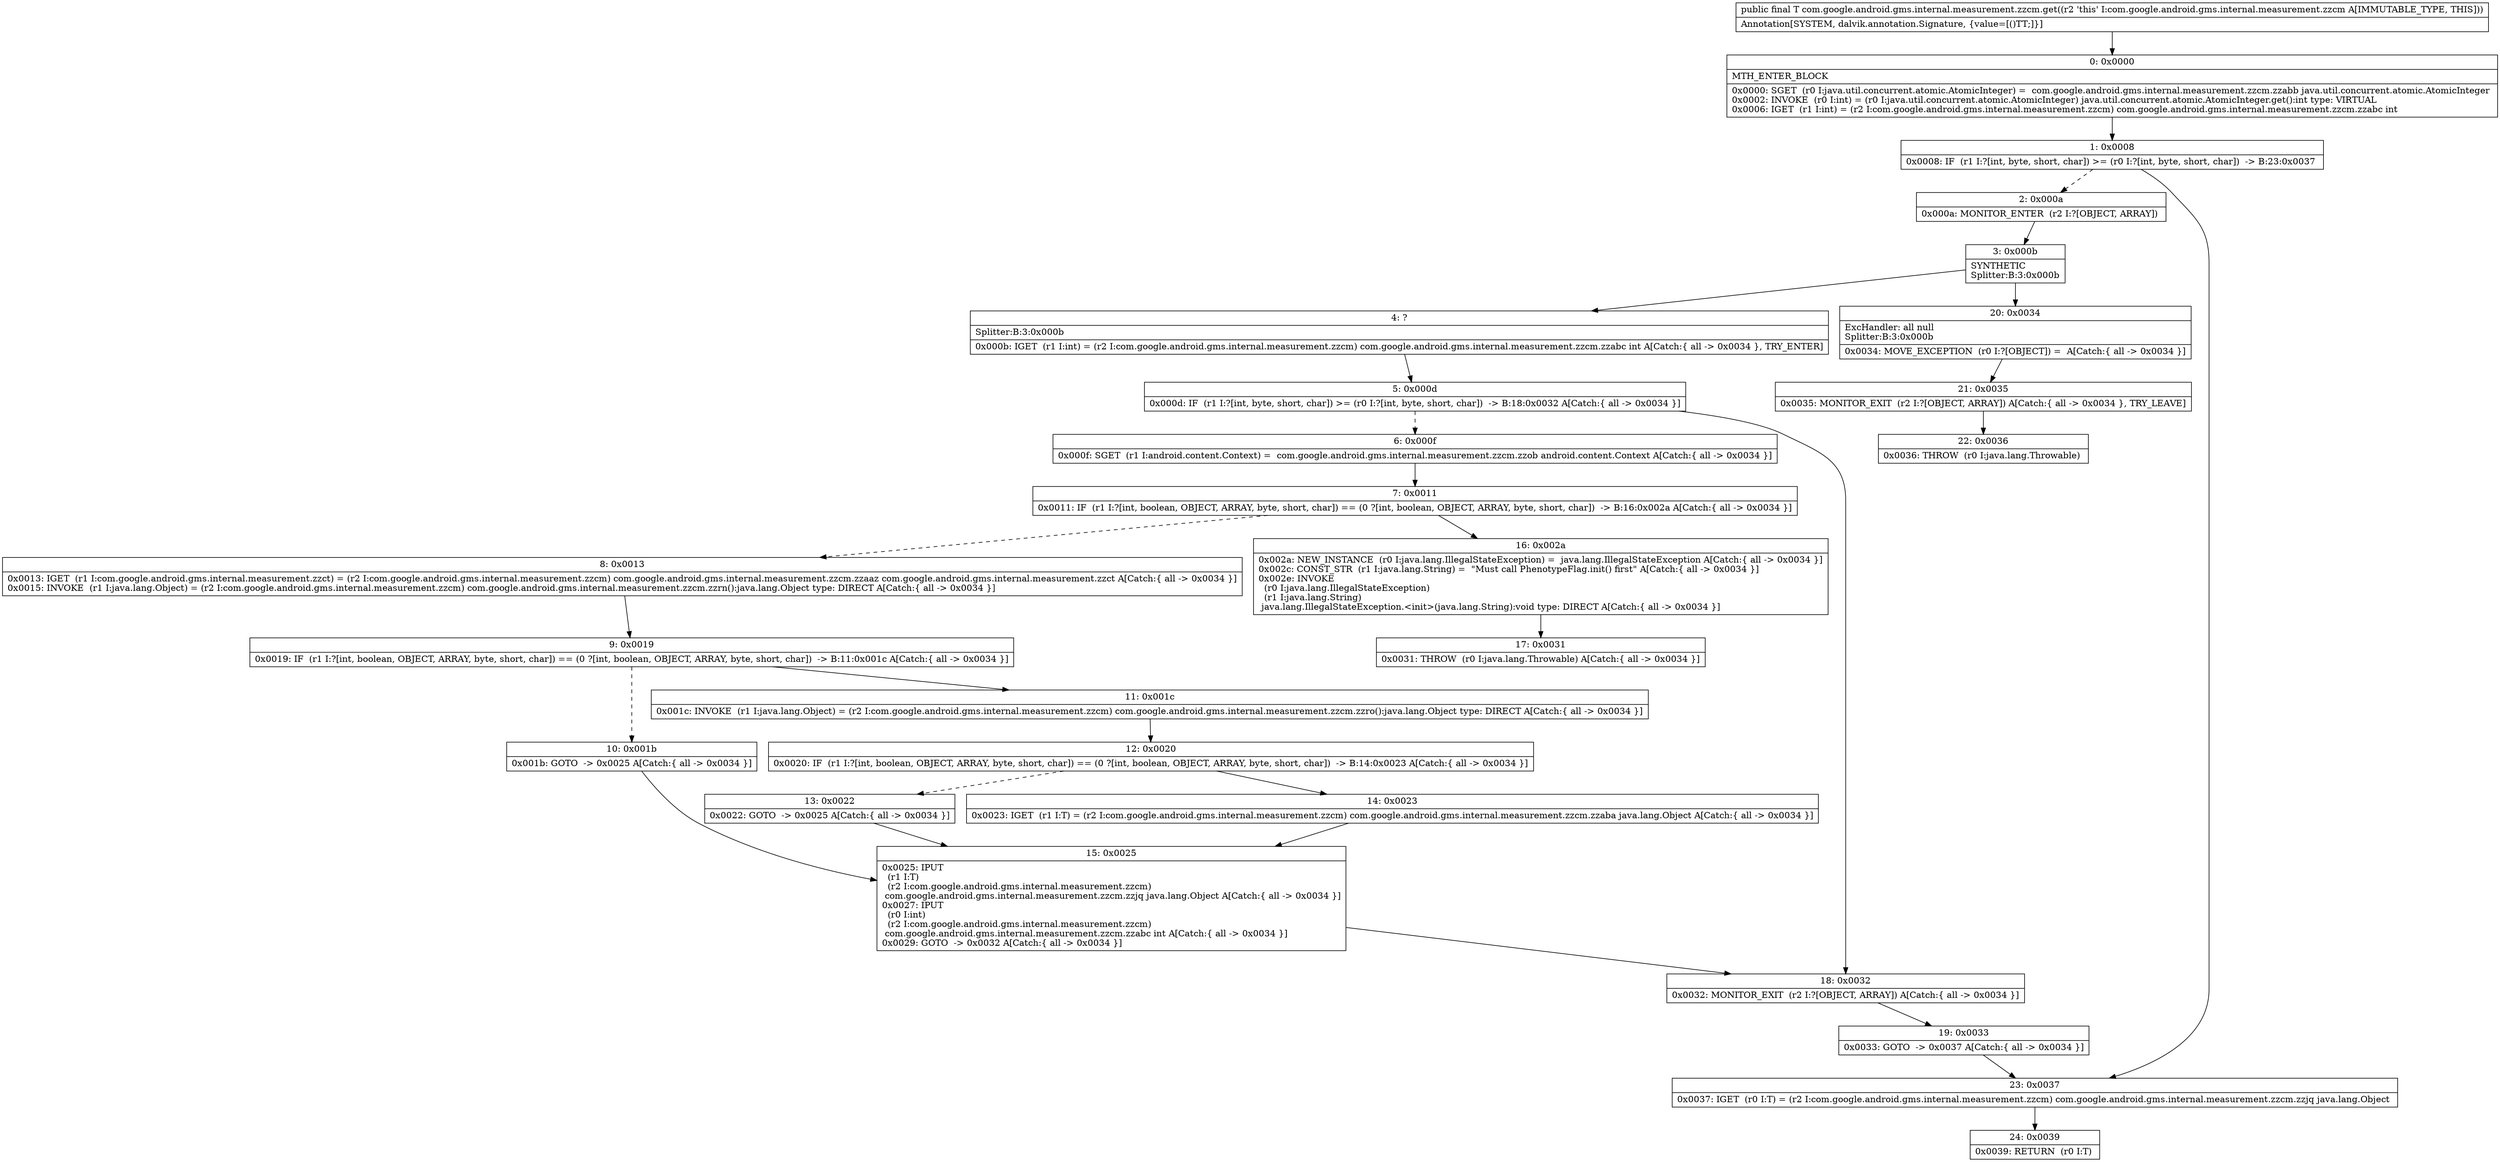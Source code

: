 digraph "CFG forcom.google.android.gms.internal.measurement.zzcm.get()Ljava\/lang\/Object;" {
Node_0 [shape=record,label="{0\:\ 0x0000|MTH_ENTER_BLOCK\l|0x0000: SGET  (r0 I:java.util.concurrent.atomic.AtomicInteger) =  com.google.android.gms.internal.measurement.zzcm.zzabb java.util.concurrent.atomic.AtomicInteger \l0x0002: INVOKE  (r0 I:int) = (r0 I:java.util.concurrent.atomic.AtomicInteger) java.util.concurrent.atomic.AtomicInteger.get():int type: VIRTUAL \l0x0006: IGET  (r1 I:int) = (r2 I:com.google.android.gms.internal.measurement.zzcm) com.google.android.gms.internal.measurement.zzcm.zzabc int \l}"];
Node_1 [shape=record,label="{1\:\ 0x0008|0x0008: IF  (r1 I:?[int, byte, short, char]) \>= (r0 I:?[int, byte, short, char])  \-\> B:23:0x0037 \l}"];
Node_2 [shape=record,label="{2\:\ 0x000a|0x000a: MONITOR_ENTER  (r2 I:?[OBJECT, ARRAY]) \l}"];
Node_3 [shape=record,label="{3\:\ 0x000b|SYNTHETIC\lSplitter:B:3:0x000b\l}"];
Node_4 [shape=record,label="{4\:\ ?|Splitter:B:3:0x000b\l|0x000b: IGET  (r1 I:int) = (r2 I:com.google.android.gms.internal.measurement.zzcm) com.google.android.gms.internal.measurement.zzcm.zzabc int A[Catch:\{ all \-\> 0x0034 \}, TRY_ENTER]\l}"];
Node_5 [shape=record,label="{5\:\ 0x000d|0x000d: IF  (r1 I:?[int, byte, short, char]) \>= (r0 I:?[int, byte, short, char])  \-\> B:18:0x0032 A[Catch:\{ all \-\> 0x0034 \}]\l}"];
Node_6 [shape=record,label="{6\:\ 0x000f|0x000f: SGET  (r1 I:android.content.Context) =  com.google.android.gms.internal.measurement.zzcm.zzob android.content.Context A[Catch:\{ all \-\> 0x0034 \}]\l}"];
Node_7 [shape=record,label="{7\:\ 0x0011|0x0011: IF  (r1 I:?[int, boolean, OBJECT, ARRAY, byte, short, char]) == (0 ?[int, boolean, OBJECT, ARRAY, byte, short, char])  \-\> B:16:0x002a A[Catch:\{ all \-\> 0x0034 \}]\l}"];
Node_8 [shape=record,label="{8\:\ 0x0013|0x0013: IGET  (r1 I:com.google.android.gms.internal.measurement.zzct) = (r2 I:com.google.android.gms.internal.measurement.zzcm) com.google.android.gms.internal.measurement.zzcm.zzaaz com.google.android.gms.internal.measurement.zzct A[Catch:\{ all \-\> 0x0034 \}]\l0x0015: INVOKE  (r1 I:java.lang.Object) = (r2 I:com.google.android.gms.internal.measurement.zzcm) com.google.android.gms.internal.measurement.zzcm.zzrn():java.lang.Object type: DIRECT A[Catch:\{ all \-\> 0x0034 \}]\l}"];
Node_9 [shape=record,label="{9\:\ 0x0019|0x0019: IF  (r1 I:?[int, boolean, OBJECT, ARRAY, byte, short, char]) == (0 ?[int, boolean, OBJECT, ARRAY, byte, short, char])  \-\> B:11:0x001c A[Catch:\{ all \-\> 0x0034 \}]\l}"];
Node_10 [shape=record,label="{10\:\ 0x001b|0x001b: GOTO  \-\> 0x0025 A[Catch:\{ all \-\> 0x0034 \}]\l}"];
Node_11 [shape=record,label="{11\:\ 0x001c|0x001c: INVOKE  (r1 I:java.lang.Object) = (r2 I:com.google.android.gms.internal.measurement.zzcm) com.google.android.gms.internal.measurement.zzcm.zzro():java.lang.Object type: DIRECT A[Catch:\{ all \-\> 0x0034 \}]\l}"];
Node_12 [shape=record,label="{12\:\ 0x0020|0x0020: IF  (r1 I:?[int, boolean, OBJECT, ARRAY, byte, short, char]) == (0 ?[int, boolean, OBJECT, ARRAY, byte, short, char])  \-\> B:14:0x0023 A[Catch:\{ all \-\> 0x0034 \}]\l}"];
Node_13 [shape=record,label="{13\:\ 0x0022|0x0022: GOTO  \-\> 0x0025 A[Catch:\{ all \-\> 0x0034 \}]\l}"];
Node_14 [shape=record,label="{14\:\ 0x0023|0x0023: IGET  (r1 I:T) = (r2 I:com.google.android.gms.internal.measurement.zzcm) com.google.android.gms.internal.measurement.zzcm.zzaba java.lang.Object A[Catch:\{ all \-\> 0x0034 \}]\l}"];
Node_15 [shape=record,label="{15\:\ 0x0025|0x0025: IPUT  \l  (r1 I:T)\l  (r2 I:com.google.android.gms.internal.measurement.zzcm)\l com.google.android.gms.internal.measurement.zzcm.zzjq java.lang.Object A[Catch:\{ all \-\> 0x0034 \}]\l0x0027: IPUT  \l  (r0 I:int)\l  (r2 I:com.google.android.gms.internal.measurement.zzcm)\l com.google.android.gms.internal.measurement.zzcm.zzabc int A[Catch:\{ all \-\> 0x0034 \}]\l0x0029: GOTO  \-\> 0x0032 A[Catch:\{ all \-\> 0x0034 \}]\l}"];
Node_16 [shape=record,label="{16\:\ 0x002a|0x002a: NEW_INSTANCE  (r0 I:java.lang.IllegalStateException) =  java.lang.IllegalStateException A[Catch:\{ all \-\> 0x0034 \}]\l0x002c: CONST_STR  (r1 I:java.lang.String) =  \"Must call PhenotypeFlag.init() first\" A[Catch:\{ all \-\> 0x0034 \}]\l0x002e: INVOKE  \l  (r0 I:java.lang.IllegalStateException)\l  (r1 I:java.lang.String)\l java.lang.IllegalStateException.\<init\>(java.lang.String):void type: DIRECT A[Catch:\{ all \-\> 0x0034 \}]\l}"];
Node_17 [shape=record,label="{17\:\ 0x0031|0x0031: THROW  (r0 I:java.lang.Throwable) A[Catch:\{ all \-\> 0x0034 \}]\l}"];
Node_18 [shape=record,label="{18\:\ 0x0032|0x0032: MONITOR_EXIT  (r2 I:?[OBJECT, ARRAY]) A[Catch:\{ all \-\> 0x0034 \}]\l}"];
Node_19 [shape=record,label="{19\:\ 0x0033|0x0033: GOTO  \-\> 0x0037 A[Catch:\{ all \-\> 0x0034 \}]\l}"];
Node_20 [shape=record,label="{20\:\ 0x0034|ExcHandler: all null\lSplitter:B:3:0x000b\l|0x0034: MOVE_EXCEPTION  (r0 I:?[OBJECT]) =  A[Catch:\{ all \-\> 0x0034 \}]\l}"];
Node_21 [shape=record,label="{21\:\ 0x0035|0x0035: MONITOR_EXIT  (r2 I:?[OBJECT, ARRAY]) A[Catch:\{ all \-\> 0x0034 \}, TRY_LEAVE]\l}"];
Node_22 [shape=record,label="{22\:\ 0x0036|0x0036: THROW  (r0 I:java.lang.Throwable) \l}"];
Node_23 [shape=record,label="{23\:\ 0x0037|0x0037: IGET  (r0 I:T) = (r2 I:com.google.android.gms.internal.measurement.zzcm) com.google.android.gms.internal.measurement.zzcm.zzjq java.lang.Object \l}"];
Node_24 [shape=record,label="{24\:\ 0x0039|0x0039: RETURN  (r0 I:T) \l}"];
MethodNode[shape=record,label="{public final T com.google.android.gms.internal.measurement.zzcm.get((r2 'this' I:com.google.android.gms.internal.measurement.zzcm A[IMMUTABLE_TYPE, THIS]))  | Annotation[SYSTEM, dalvik.annotation.Signature, \{value=[()TT;]\}]\l}"];
MethodNode -> Node_0;
Node_0 -> Node_1;
Node_1 -> Node_2[style=dashed];
Node_1 -> Node_23;
Node_2 -> Node_3;
Node_3 -> Node_4;
Node_3 -> Node_20;
Node_4 -> Node_5;
Node_5 -> Node_6[style=dashed];
Node_5 -> Node_18;
Node_6 -> Node_7;
Node_7 -> Node_8[style=dashed];
Node_7 -> Node_16;
Node_8 -> Node_9;
Node_9 -> Node_10[style=dashed];
Node_9 -> Node_11;
Node_10 -> Node_15;
Node_11 -> Node_12;
Node_12 -> Node_13[style=dashed];
Node_12 -> Node_14;
Node_13 -> Node_15;
Node_14 -> Node_15;
Node_15 -> Node_18;
Node_16 -> Node_17;
Node_18 -> Node_19;
Node_19 -> Node_23;
Node_20 -> Node_21;
Node_21 -> Node_22;
Node_23 -> Node_24;
}

